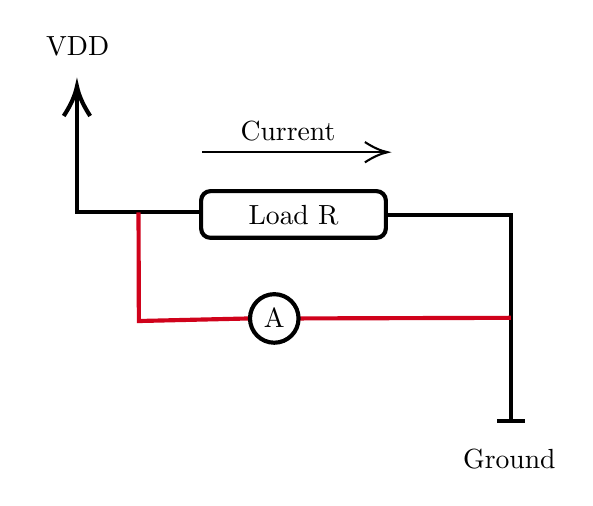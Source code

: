 

\tikzset{every picture/.style={line width=0.75pt}} %set default line width to 0.75pt        

\begin{tikzpicture}[x=0.75pt,y=0.75pt,yscale=-1,xscale=1]
%uncomment if require: \path (0,240); %set diagram left start at 0, and has height of 240

%Straight Lines [id:da008984438739192413] 
\draw [color={rgb, 255:red, 0; green, 0; blue, 0 }  ,draw opacity=1 ][line width=1.5]    (91,99) -- (31.67,99) -- (31.67,41.33) ;
\draw [shift={(31.67,38.33)}, rotate = 450] [color={rgb, 255:red, 0; green, 0; blue, 0 }  ,draw opacity=1 ][line width=1.5]    (14.21,-6.37) .. controls (9.04,-2.99) and (4.3,-0.87) .. (0,0) .. controls (4.3,0.87) and (9.04,2.99) .. (14.21,6.37)   ;

%Rounded Rect [id:dp7662687261949606] 
\draw  [line width=1.5]  (91.5,93.25) .. controls (91.5,90.76) and (93.51,88.75) .. (96,88.75) -- (176,88.75) .. controls (178.49,88.75) and (180.5,90.76) .. (180.5,93.25) -- (180.5,106.75) .. controls (180.5,109.24) and (178.49,111.25) .. (176,111.25) -- (96,111.25) .. controls (93.51,111.25) and (91.5,109.24) .. (91.5,106.75) -- cycle ;
%Straight Lines [id:da19872085195301215] 
\draw [line width=1.5]    (181,100.25) -- (240.75,100.25) -- (240.75,199.33) ;
\draw [shift={(240.75,199.33)}, rotate = 270] [color={rgb, 255:red, 0; green, 0; blue, 0 }  ][line width=1.5]    (0,6.71) -- (0,-6.71)   ;

%Straight Lines [id:da8624965983535746] 
\draw [color={rgb, 255:red, 208; green, 2; blue, 27 }  ,draw opacity=1 ][line width=1.5]    (138.44,150.09) -- (240.75,149.79) ;


%Straight Lines [id:da3727804380230437] 
\draw [line width=0.75]    (92,70) -- (179.33,70) ;
\draw [shift={(181.33,70)}, rotate = 180] [color={rgb, 255:red, 0; green, 0; blue, 0 }  ][line width=0.75]    (10.93,-4.9) .. controls (6.95,-2.3) and (3.31,-0.67) .. (0,0) .. controls (3.31,0.67) and (6.95,2.3) .. (10.93,4.9)   ;

%Straight Lines [id:da775249144810833] 
\draw [color={rgb, 255:red, 208; green, 2; blue, 27 }  ,draw opacity=1 ][line width=1.5]    (61.33,99) -- (61.5,151.33) -- (115.04,150.09) ;


%Shape: Circle [id:dp5127141465445768] 
\draw  [line width=1.5]  (115.04,150.09) .. controls (115.04,143.63) and (120.28,138.4) .. (126.74,138.4) .. controls (133.2,138.4) and (138.44,143.63) .. (138.44,150.09) .. controls (138.44,156.55) and (133.2,161.79) .. (126.74,161.79) .. controls (120.28,161.79) and (115.04,156.55) .. (115.04,150.09) -- cycle ;

% Text Node
\draw (136,100) node [scale=1] [align=left] {Load R};
% Text Node
\draw (133.33,59.67) node  [align=left] {Current};
% Text Node
\draw (240,218) node  [align=left] {Ground};
% Text Node
\draw (32,19) node  [align=left] {VDD};
% Text Node
\draw (126.74,150.09) node  [align=left] {A};


\end{tikzpicture}